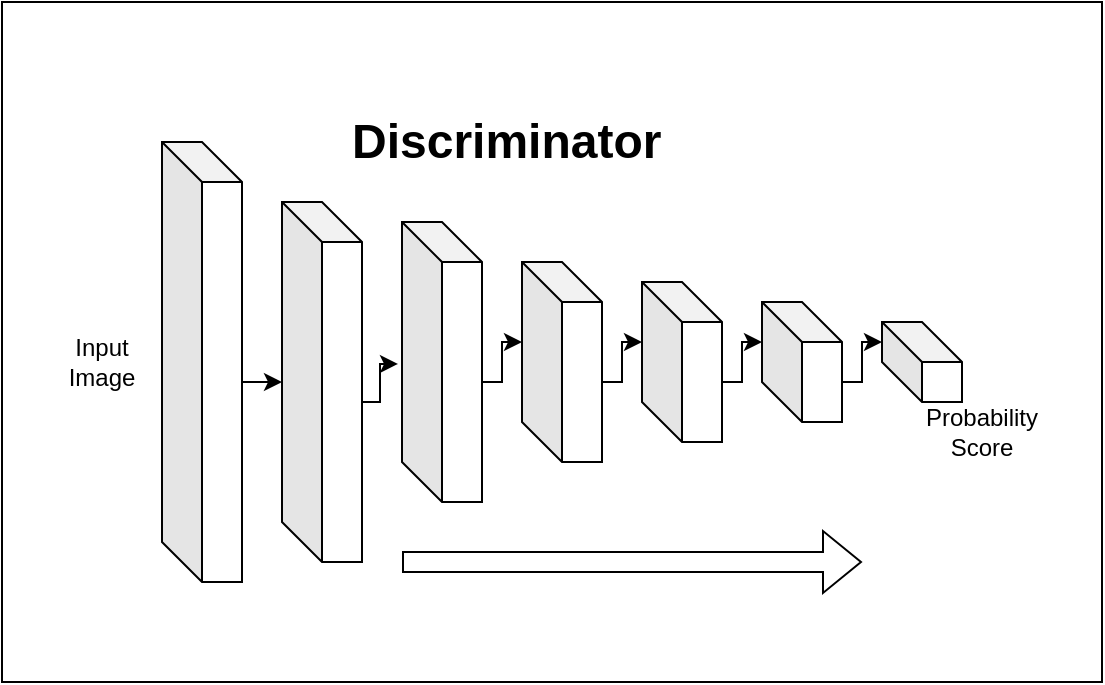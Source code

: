 <mxfile version="21.2.1" type="github">
  <diagram name="Page-1" id="IkFWVg7XAirX_dY6NtZK">
    <mxGraphModel dx="880" dy="452" grid="1" gridSize="10" guides="1" tooltips="1" connect="1" arrows="1" fold="1" page="1" pageScale="1" pageWidth="827" pageHeight="1169" background="#ffffff" math="0" shadow="0">
      <root>
        <mxCell id="0" />
        <mxCell id="1" parent="0" />
        <mxCell id="bwYoMFYb_53iKZJDA32y-12" style="edgeStyle=elbowEdgeStyle;rounded=0;orthogonalLoop=1;jettySize=auto;html=1;exitX=0;exitY=0;exitDx=40;exitDy=120;exitPerimeter=0;" edge="1" parent="1" source="bwYoMFYb_53iKZJDA32y-1" target="bwYoMFYb_53iKZJDA32y-3">
          <mxGeometry relative="1" as="geometry" />
        </mxCell>
        <mxCell id="bwYoMFYb_53iKZJDA32y-1" value="" style="shape=cube;whiteSpace=wrap;html=1;boundedLbl=1;backgroundOutline=1;darkOpacity=0.05;darkOpacity2=0.1;" vertex="1" parent="1">
          <mxGeometry x="250" y="200" width="40" height="220" as="geometry" />
        </mxCell>
        <mxCell id="bwYoMFYb_53iKZJDA32y-14" style="edgeStyle=elbowEdgeStyle;rounded=0;orthogonalLoop=1;jettySize=auto;html=1;exitX=0;exitY=0;exitDx=40;exitDy=100;exitPerimeter=0;entryX=-0.05;entryY=0.507;entryDx=0;entryDy=0;entryPerimeter=0;" edge="1" parent="1" source="bwYoMFYb_53iKZJDA32y-3" target="bwYoMFYb_53iKZJDA32y-4">
          <mxGeometry relative="1" as="geometry" />
        </mxCell>
        <mxCell id="bwYoMFYb_53iKZJDA32y-3" value="" style="shape=cube;whiteSpace=wrap;html=1;boundedLbl=1;backgroundOutline=1;darkOpacity=0.05;darkOpacity2=0.1;" vertex="1" parent="1">
          <mxGeometry x="310" y="230" width="40" height="180" as="geometry" />
        </mxCell>
        <mxCell id="bwYoMFYb_53iKZJDA32y-15" style="edgeStyle=elbowEdgeStyle;rounded=0;orthogonalLoop=1;jettySize=auto;html=1;exitX=0;exitY=0;exitDx=40;exitDy=80;exitPerimeter=0;entryX=0;entryY=0;entryDx=0;entryDy=40;entryPerimeter=0;" edge="1" parent="1" source="bwYoMFYb_53iKZJDA32y-4" target="bwYoMFYb_53iKZJDA32y-5">
          <mxGeometry relative="1" as="geometry" />
        </mxCell>
        <mxCell id="bwYoMFYb_53iKZJDA32y-4" value="" style="shape=cube;whiteSpace=wrap;html=1;boundedLbl=1;backgroundOutline=1;darkOpacity=0.05;darkOpacity2=0.1;" vertex="1" parent="1">
          <mxGeometry x="370" y="240" width="40" height="140" as="geometry" />
        </mxCell>
        <mxCell id="bwYoMFYb_53iKZJDA32y-16" style="edgeStyle=elbowEdgeStyle;rounded=0;orthogonalLoop=1;jettySize=auto;html=1;exitX=0;exitY=0;exitDx=40;exitDy=60;exitPerimeter=0;entryX=0;entryY=0;entryDx=0;entryDy=30;entryPerimeter=0;" edge="1" parent="1" source="bwYoMFYb_53iKZJDA32y-5" target="bwYoMFYb_53iKZJDA32y-7">
          <mxGeometry relative="1" as="geometry" />
        </mxCell>
        <mxCell id="bwYoMFYb_53iKZJDA32y-5" value="" style="shape=cube;whiteSpace=wrap;html=1;boundedLbl=1;backgroundOutline=1;darkOpacity=0.05;darkOpacity2=0.1;" vertex="1" parent="1">
          <mxGeometry x="430" y="260" width="40" height="100" as="geometry" />
        </mxCell>
        <mxCell id="bwYoMFYb_53iKZJDA32y-20" style="edgeStyle=elbowEdgeStyle;rounded=0;orthogonalLoop=1;jettySize=auto;html=1;exitX=0;exitY=0;exitDx=40;exitDy=40;exitPerimeter=0;entryX=0;entryY=0;entryDx=0;entryDy=10;entryPerimeter=0;" edge="1" parent="1" source="bwYoMFYb_53iKZJDA32y-6" target="bwYoMFYb_53iKZJDA32y-8">
          <mxGeometry relative="1" as="geometry" />
        </mxCell>
        <mxCell id="bwYoMFYb_53iKZJDA32y-6" value="" style="shape=cube;whiteSpace=wrap;html=1;boundedLbl=1;backgroundOutline=1;darkOpacity=0.05;darkOpacity2=0.1;" vertex="1" parent="1">
          <mxGeometry x="550" y="280" width="40" height="60" as="geometry" />
        </mxCell>
        <mxCell id="bwYoMFYb_53iKZJDA32y-19" style="edgeStyle=elbowEdgeStyle;rounded=0;orthogonalLoop=1;jettySize=auto;html=1;exitX=0;exitY=0;exitDx=40;exitDy=50;exitPerimeter=0;entryX=0;entryY=0;entryDx=0;entryDy=20;entryPerimeter=0;" edge="1" parent="1" source="bwYoMFYb_53iKZJDA32y-7" target="bwYoMFYb_53iKZJDA32y-6">
          <mxGeometry relative="1" as="geometry" />
        </mxCell>
        <mxCell id="bwYoMFYb_53iKZJDA32y-7" value="" style="shape=cube;whiteSpace=wrap;html=1;boundedLbl=1;backgroundOutline=1;darkOpacity=0.05;darkOpacity2=0.1;" vertex="1" parent="1">
          <mxGeometry x="490" y="270" width="40" height="80" as="geometry" />
        </mxCell>
        <mxCell id="bwYoMFYb_53iKZJDA32y-8" value="" style="shape=cube;whiteSpace=wrap;html=1;boundedLbl=1;backgroundOutline=1;darkOpacity=0.05;darkOpacity2=0.1;" vertex="1" parent="1">
          <mxGeometry x="610" y="290" width="40" height="40" as="geometry" />
        </mxCell>
        <mxCell id="bwYoMFYb_53iKZJDA32y-21" value="Input Image" style="text;html=1;strokeColor=none;fillColor=none;align=center;verticalAlign=middle;whiteSpace=wrap;rounded=0;" vertex="1" parent="1">
          <mxGeometry x="190" y="295" width="60" height="30" as="geometry" />
        </mxCell>
        <mxCell id="bwYoMFYb_53iKZJDA32y-22" value="Probability Score" style="text;html=1;strokeColor=none;fillColor=none;align=center;verticalAlign=middle;whiteSpace=wrap;rounded=0;" vertex="1" parent="1">
          <mxGeometry x="630" y="330" width="60" height="30" as="geometry" />
        </mxCell>
        <mxCell id="bwYoMFYb_53iKZJDA32y-23" value="&lt;h1&gt;Discriminator&lt;/h1&gt;&lt;p&gt;&lt;br&gt;&lt;/p&gt;" style="text;html=1;strokeColor=none;fillColor=none;spacing=5;spacingTop=-20;whiteSpace=wrap;overflow=hidden;rounded=0;" vertex="1" parent="1">
          <mxGeometry x="340" y="180" width="170" height="50" as="geometry" />
        </mxCell>
        <mxCell id="bwYoMFYb_53iKZJDA32y-24" value="" style="shape=flexArrow;endArrow=classic;html=1;rounded=0;" edge="1" parent="1">
          <mxGeometry width="50" height="50" relative="1" as="geometry">
            <mxPoint x="370" y="410" as="sourcePoint" />
            <mxPoint x="600" y="410" as="targetPoint" />
          </mxGeometry>
        </mxCell>
        <mxCell id="bwYoMFYb_53iKZJDA32y-25" value="" style="rounded=0;whiteSpace=wrap;html=1;fillColor=none;" vertex="1" parent="1">
          <mxGeometry x="170" y="130" width="550" height="340" as="geometry" />
        </mxCell>
      </root>
    </mxGraphModel>
  </diagram>
</mxfile>

